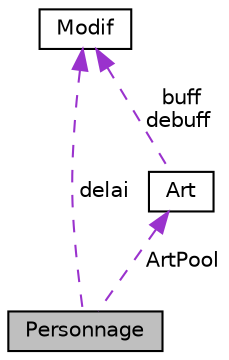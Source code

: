 digraph "Personnage"
{
  edge [fontname="Helvetica",fontsize="10",labelfontname="Helvetica",labelfontsize="10"];
  node [fontname="Helvetica",fontsize="10",shape=record];
  Node1 [label="Personnage",height=0.2,width=0.4,color="black", fillcolor="grey75", style="filled", fontcolor="black"];
  Node2 -> Node1 [dir="back",color="darkorchid3",fontsize="10",style="dashed",label=" delai" ,fontname="Helvetica"];
  Node2 [label="Modif",height=0.2,width=0.4,color="black", fillcolor="white", style="filled",URL="$struct_modif.html",tooltip="Structure des modifications des statistiques. "];
  Node3 -> Node1 [dir="back",color="darkorchid3",fontsize="10",style="dashed",label=" ArtPool" ,fontname="Helvetica"];
  Node3 [label="Art",height=0.2,width=0.4,color="black", fillcolor="white", style="filled",URL="$struct_art.html",tooltip="Structure des arts (attaque spéciales des personnages) "];
  Node2 -> Node3 [dir="back",color="darkorchid3",fontsize="10",style="dashed",label=" buff\ndebuff" ,fontname="Helvetica"];
}
